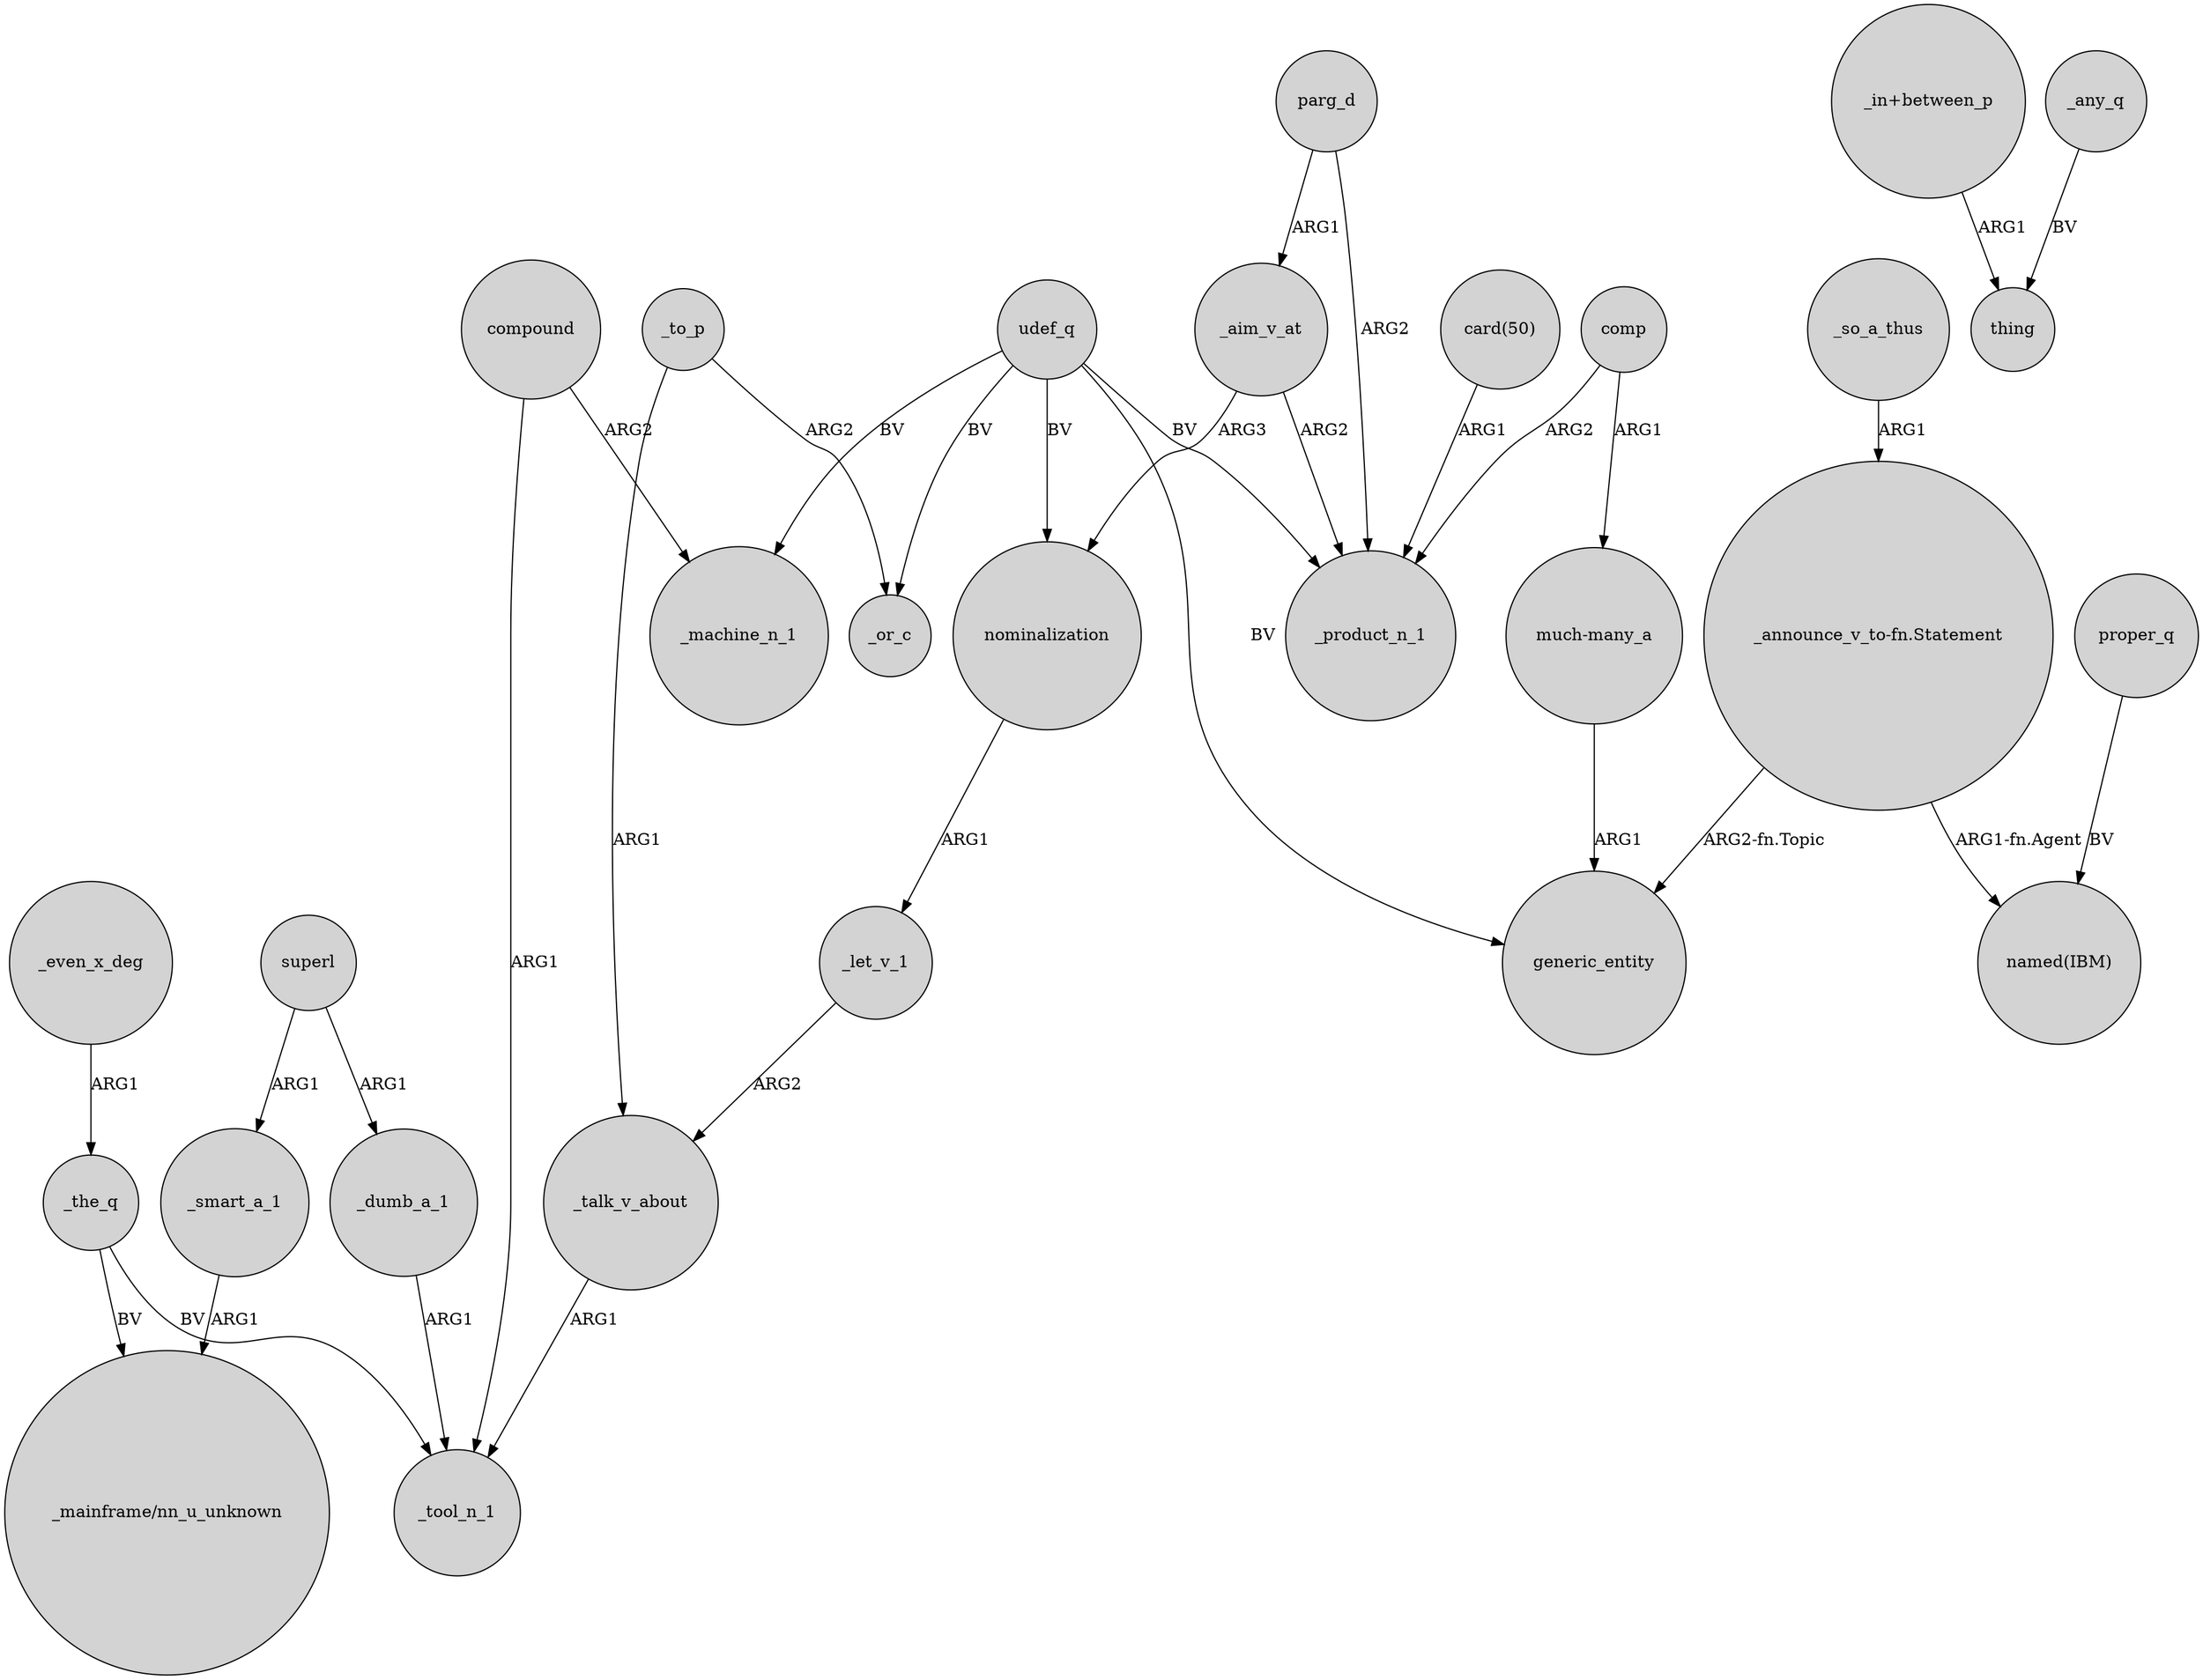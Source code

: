 digraph {
	node [shape=circle style=filled]
	_the_q -> "_mainframe/nn_u_unknown" [label=BV]
	udef_q -> _machine_n_1 [label=BV]
	parg_d -> _product_n_1 [label=ARG2]
	"_announce_v_to-fn.Statement" -> "named(IBM)" [label="ARG1-fn.Agent"]
	_the_q -> _tool_n_1 [label=BV]
	_smart_a_1 -> "_mainframe/nn_u_unknown" [label=ARG1]
	udef_q -> generic_entity [label=BV]
	parg_d -> _aim_v_at [label=ARG1]
	"much-many_a" -> generic_entity [label=ARG1]
	_aim_v_at -> nominalization [label=ARG3]
	_dumb_a_1 -> _tool_n_1 [label=ARG1]
	proper_q -> "named(IBM)" [label=BV]
	_aim_v_at -> _product_n_1 [label=ARG2]
	udef_q -> _or_c [label=BV]
	_to_p -> _or_c [label=ARG2]
	"_in+between_p" -> thing [label=ARG1]
	_to_p -> _talk_v_about [label=ARG1]
	_even_x_deg -> _the_q [label=ARG1]
	_let_v_1 -> _talk_v_about [label=ARG2]
	"_announce_v_to-fn.Statement" -> generic_entity [label="ARG2-fn.Topic"]
	comp -> "much-many_a" [label=ARG1]
	nominalization -> _let_v_1 [label=ARG1]
	"card(50)" -> _product_n_1 [label=ARG1]
	superl -> _smart_a_1 [label=ARG1]
	_talk_v_about -> _tool_n_1 [label=ARG1]
	udef_q -> nominalization [label=BV]
	comp -> _product_n_1 [label=ARG2]
	compound -> _machine_n_1 [label=ARG2]
	udef_q -> _product_n_1 [label=BV]
	superl -> _dumb_a_1 [label=ARG1]
	compound -> _tool_n_1 [label=ARG1]
	_so_a_thus -> "_announce_v_to-fn.Statement" [label=ARG1]
	_any_q -> thing [label=BV]
}
